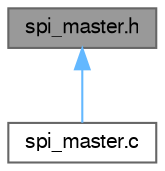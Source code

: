 digraph "spi_master.h"
{
 // LATEX_PDF_SIZE
  bgcolor="transparent";
  edge [fontname=FreeSans,fontsize=10,labelfontname=FreeSans,labelfontsize=10];
  node [fontname=FreeSans,fontsize=10,shape=box,height=0.2,width=0.4];
  Node1 [label="spi_master.h",height=0.2,width=0.4,color="gray40", fillcolor="grey60", style="filled", fontcolor="black",tooltip="SPI master common service for SAM."];
  Node1 -> Node2 [dir="back",color="steelblue1",style="solid"];
  Node2 [label="spi_master.c",height=0.2,width=0.4,color="grey40", fillcolor="white", style="filled",URL="$spi__master_8c.html",tooltip="SPI master common service for SAM."];
}
